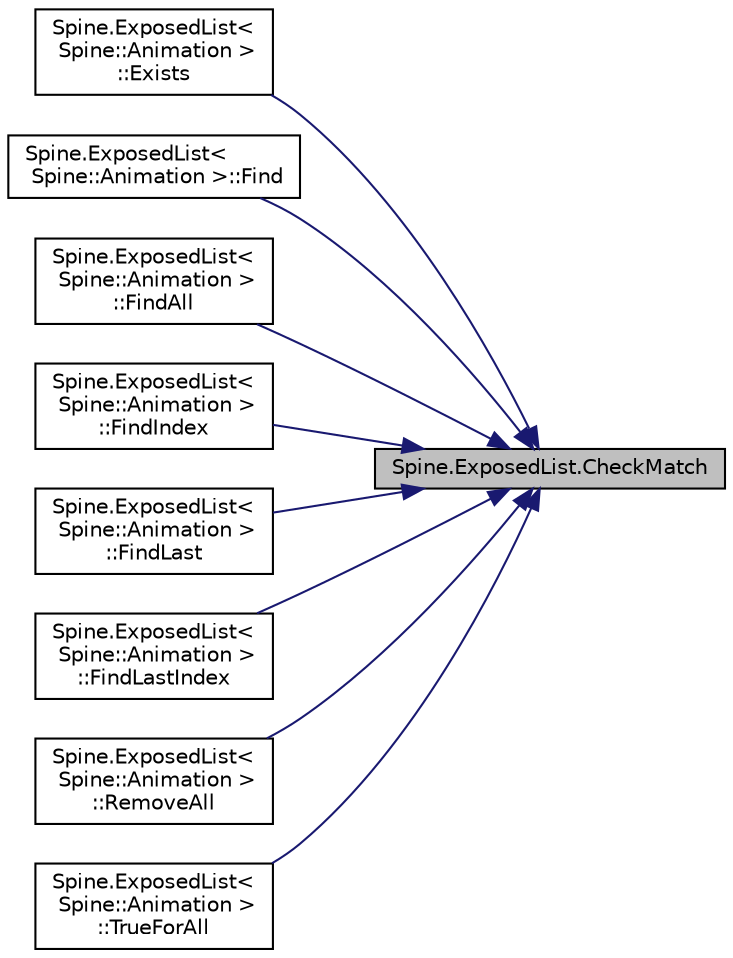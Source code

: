 digraph "Spine.ExposedList.CheckMatch"
{
 // LATEX_PDF_SIZE
  edge [fontname="Helvetica",fontsize="10",labelfontname="Helvetica",labelfontsize="10"];
  node [fontname="Helvetica",fontsize="10",shape=record];
  rankdir="RL";
  Node1 [label="Spine.ExposedList.CheckMatch",height=0.2,width=0.4,color="black", fillcolor="grey75", style="filled", fontcolor="black",tooltip=" "];
  Node1 -> Node2 [dir="back",color="midnightblue",fontsize="10",style="solid",fontname="Helvetica"];
  Node2 [label="Spine.ExposedList\<\l Spine::Animation \>\l::Exists",height=0.2,width=0.4,color="black", fillcolor="white", style="filled",URL="$class_spine_1_1_exposed_list.html#a53f42e41c1b8dfcb7681e9fdcd483bf2",tooltip=" "];
  Node1 -> Node3 [dir="back",color="midnightblue",fontsize="10",style="solid",fontname="Helvetica"];
  Node3 [label="Spine.ExposedList\<\l Spine::Animation \>::Find",height=0.2,width=0.4,color="black", fillcolor="white", style="filled",URL="$class_spine_1_1_exposed_list.html#a2da722e4f7d53a8c43aceccaebd10675",tooltip=" "];
  Node1 -> Node4 [dir="back",color="midnightblue",fontsize="10",style="solid",fontname="Helvetica"];
  Node4 [label="Spine.ExposedList\<\l Spine::Animation \>\l::FindAll",height=0.2,width=0.4,color="black", fillcolor="white", style="filled",URL="$class_spine_1_1_exposed_list.html#ad9652830dd8fc7223ef6e87a7ed58eeb",tooltip=" "];
  Node1 -> Node5 [dir="back",color="midnightblue",fontsize="10",style="solid",fontname="Helvetica"];
  Node5 [label="Spine.ExposedList\<\l Spine::Animation \>\l::FindIndex",height=0.2,width=0.4,color="black", fillcolor="white", style="filled",URL="$class_spine_1_1_exposed_list.html#a376d3e5cf4e4c440e2264989cdcc0ec5",tooltip=" "];
  Node1 -> Node6 [dir="back",color="midnightblue",fontsize="10",style="solid",fontname="Helvetica"];
  Node6 [label="Spine.ExposedList\<\l Spine::Animation \>\l::FindLast",height=0.2,width=0.4,color="black", fillcolor="white", style="filled",URL="$class_spine_1_1_exposed_list.html#a6c9c8ec456dea8ec2734b0fa02c5d39d",tooltip=" "];
  Node1 -> Node7 [dir="back",color="midnightblue",fontsize="10",style="solid",fontname="Helvetica"];
  Node7 [label="Spine.ExposedList\<\l Spine::Animation \>\l::FindLastIndex",height=0.2,width=0.4,color="black", fillcolor="white", style="filled",URL="$class_spine_1_1_exposed_list.html#a45a8b7796c2b97938541e98ba815bd49",tooltip=" "];
  Node1 -> Node8 [dir="back",color="midnightblue",fontsize="10",style="solid",fontname="Helvetica"];
  Node8 [label="Spine.ExposedList\<\l Spine::Animation \>\l::RemoveAll",height=0.2,width=0.4,color="black", fillcolor="white", style="filled",URL="$class_spine_1_1_exposed_list.html#a15c2f4b4d7445dc42e39f7c3069e51a2",tooltip=" "];
  Node1 -> Node9 [dir="back",color="midnightblue",fontsize="10",style="solid",fontname="Helvetica"];
  Node9 [label="Spine.ExposedList\<\l Spine::Animation \>\l::TrueForAll",height=0.2,width=0.4,color="black", fillcolor="white", style="filled",URL="$class_spine_1_1_exposed_list.html#a8c8ecc90451eeea71c9ca0bfd9477af1",tooltip=" "];
}
